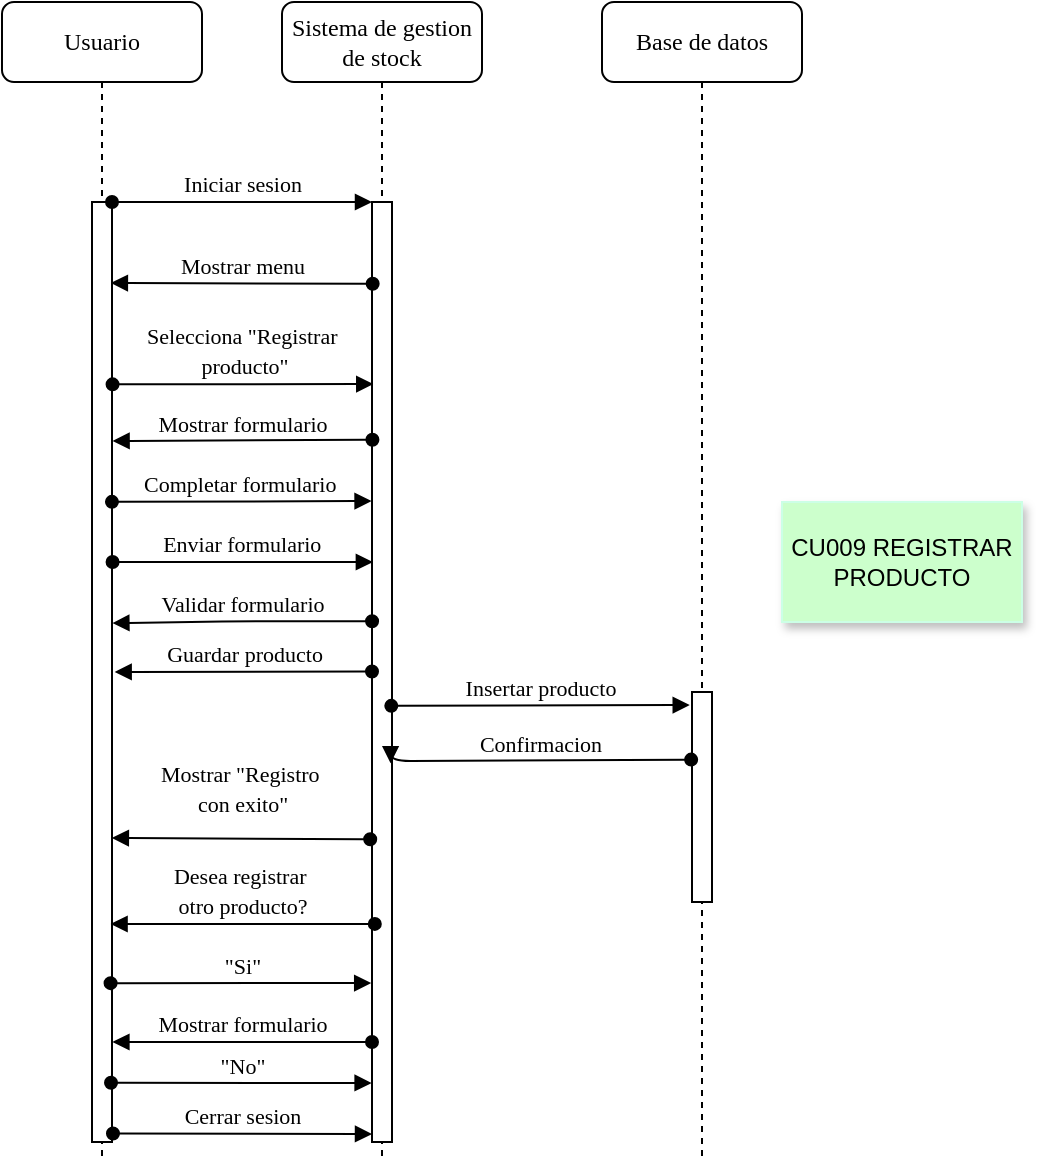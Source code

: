 <mxfile version="24.7.16">
  <diagram name="Page-1" id="13e1069c-82ec-6db2-03f1-153e76fe0fe0">
    <mxGraphModel dx="1313" dy="696" grid="1" gridSize="10" guides="1" tooltips="1" connect="1" arrows="1" fold="1" page="1" pageScale="1" pageWidth="1100" pageHeight="850" background="none" math="0" shadow="0">
      <root>
        <mxCell id="0" />
        <mxCell id="1" parent="0" />
        <mxCell id="7baba1c4bc27f4b0-2" value="Sistema de gestion de stock" style="shape=umlLifeline;perimeter=lifelinePerimeter;whiteSpace=wrap;html=1;container=1;collapsible=0;recursiveResize=0;outlineConnect=0;rounded=1;shadow=0;comic=0;labelBackgroundColor=none;strokeWidth=1;fontFamily=Verdana;fontSize=12;align=center;" parent="1" vertex="1">
          <mxGeometry x="240" y="80" width="100" height="580" as="geometry" />
        </mxCell>
        <mxCell id="7baba1c4bc27f4b0-10" value="" style="html=1;points=[];perimeter=orthogonalPerimeter;rounded=0;shadow=0;comic=0;labelBackgroundColor=none;strokeWidth=1;fontFamily=Verdana;fontSize=12;align=center;" parent="7baba1c4bc27f4b0-2" vertex="1">
          <mxGeometry x="45" y="100" width="10" height="470" as="geometry" />
        </mxCell>
        <mxCell id="7baba1c4bc27f4b0-3" value="Base de datos" style="shape=umlLifeline;perimeter=lifelinePerimeter;whiteSpace=wrap;html=1;container=1;collapsible=0;recursiveResize=0;outlineConnect=0;rounded=1;shadow=0;comic=0;labelBackgroundColor=none;strokeWidth=1;fontFamily=Verdana;fontSize=12;align=center;" parent="1" vertex="1">
          <mxGeometry x="400" y="80" width="100" height="580" as="geometry" />
        </mxCell>
        <mxCell id="7baba1c4bc27f4b0-13" value="" style="html=1;points=[];perimeter=orthogonalPerimeter;rounded=0;shadow=0;comic=0;labelBackgroundColor=none;strokeWidth=1;fontFamily=Verdana;fontSize=12;align=center;" parent="7baba1c4bc27f4b0-3" vertex="1">
          <mxGeometry x="45" y="345" width="10" height="105" as="geometry" />
        </mxCell>
        <mxCell id="7baba1c4bc27f4b0-8" value="Usuario" style="shape=umlLifeline;perimeter=lifelinePerimeter;whiteSpace=wrap;html=1;container=1;collapsible=0;recursiveResize=0;outlineConnect=0;rounded=1;shadow=0;comic=0;labelBackgroundColor=none;strokeWidth=1;fontFamily=Verdana;fontSize=12;align=center;" parent="1" vertex="1">
          <mxGeometry x="100" y="80" width="100" height="580" as="geometry" />
        </mxCell>
        <mxCell id="7baba1c4bc27f4b0-9" value="" style="html=1;points=[];perimeter=orthogonalPerimeter;rounded=0;shadow=0;comic=0;labelBackgroundColor=none;strokeWidth=1;fontFamily=Verdana;fontSize=12;align=center;" parent="7baba1c4bc27f4b0-8" vertex="1">
          <mxGeometry x="45" y="100" width="10" height="470" as="geometry" />
        </mxCell>
        <mxCell id="7baba1c4bc27f4b0-11" value="&lt;font style=&quot;font-size: 11px;&quot;&gt;Iniciar sesion&lt;/font&gt;" style="html=1;verticalAlign=bottom;endArrow=block;entryX=0;entryY=0;labelBackgroundColor=none;fontFamily=Verdana;fontSize=12;edgeStyle=elbowEdgeStyle;elbow=vertical;startArrow=oval;startFill=1;" parent="1" source="7baba1c4bc27f4b0-9" target="7baba1c4bc27f4b0-10" edge="1">
          <mxGeometry relative="1" as="geometry">
            <mxPoint x="220" y="190" as="sourcePoint" />
          </mxGeometry>
        </mxCell>
        <mxCell id="tiGROchgM4NCG0W9CU8v-2" value="&lt;font style=&quot;font-size: 11px;&quot;&gt;Selecciona &quot;Registrar&amp;nbsp;&lt;/font&gt;&lt;div&gt;&lt;font style=&quot;font-size: 11px;&quot;&gt;producto&quot;&lt;/font&gt;&lt;/div&gt;" style="html=1;verticalAlign=bottom;endArrow=block;labelBackgroundColor=none;fontFamily=Verdana;fontSize=12;edgeStyle=elbowEdgeStyle;elbow=vertical;exitX=1.028;exitY=0.194;exitDx=0;exitDy=0;exitPerimeter=0;entryX=0.063;entryY=0.193;entryDx=0;entryDy=0;entryPerimeter=0;startArrow=oval;startFill=1;" edge="1" parent="1" source="7baba1c4bc27f4b0-9" target="7baba1c4bc27f4b0-10">
          <mxGeometry relative="1" as="geometry">
            <mxPoint x="155" y="271.15" as="sourcePoint" />
            <mxPoint x="284.58" y="270" as="targetPoint" />
          </mxGeometry>
        </mxCell>
        <mxCell id="tiGROchgM4NCG0W9CU8v-4" value="&lt;font style=&quot;font-size: 11px;&quot;&gt;Completar formulario&amp;nbsp;&lt;/font&gt;" style="html=1;verticalAlign=bottom;endArrow=block;labelBackgroundColor=none;fontFamily=Verdana;fontSize=12;edgeStyle=elbowEdgeStyle;elbow=vertical;exitX=0.998;exitY=0.319;exitDx=0;exitDy=0;exitPerimeter=0;entryX=-0.022;entryY=0.317;entryDx=0;entryDy=0;entryPerimeter=0;startArrow=oval;startFill=1;" edge="1" parent="1" source="7baba1c4bc27f4b0-9" target="7baba1c4bc27f4b0-10">
          <mxGeometry relative="1" as="geometry">
            <mxPoint x="160" y="331.15" as="sourcePoint" />
            <mxPoint x="280" y="330" as="targetPoint" />
          </mxGeometry>
        </mxCell>
        <mxCell id="tiGROchgM4NCG0W9CU8v-8" value="&lt;font style=&quot;font-size: 11px;&quot;&gt;Insertar producto&lt;/font&gt;" style="html=1;verticalAlign=bottom;endArrow=block;labelBackgroundColor=none;fontFamily=Verdana;fontSize=12;edgeStyle=elbowEdgeStyle;elbow=vertical;exitX=0.965;exitY=0.536;exitDx=0;exitDy=0;exitPerimeter=0;entryX=-0.113;entryY=0.06;entryDx=0;entryDy=0;entryPerimeter=0;startArrow=oval;startFill=1;" edge="1" parent="1" source="7baba1c4bc27f4b0-10" target="7baba1c4bc27f4b0-13">
          <mxGeometry relative="1" as="geometry">
            <mxPoint x="300" y="431.15" as="sourcePoint" />
            <mxPoint x="429.58" y="430" as="targetPoint" />
          </mxGeometry>
        </mxCell>
        <mxCell id="tiGROchgM4NCG0W9CU8v-9" value="&lt;font style=&quot;font-size: 11px;&quot;&gt;Confirmacion&lt;/font&gt;" style="html=1;verticalAlign=bottom;endArrow=block;entryX=0.93;entryY=0.597;labelBackgroundColor=none;fontFamily=Verdana;fontSize=12;edgeStyle=elbowEdgeStyle;elbow=vertical;entryDx=0;entryDy=0;entryPerimeter=0;exitX=-0.043;exitY=0.322;exitDx=0;exitDy=0;exitPerimeter=0;startArrow=oval;startFill=1;" edge="1" parent="1" source="7baba1c4bc27f4b0-13" target="7baba1c4bc27f4b0-10">
          <mxGeometry relative="1" as="geometry">
            <mxPoint x="435" y="460" as="sourcePoint" />
            <mxPoint x="310.0" y="460.44" as="targetPoint" />
          </mxGeometry>
        </mxCell>
        <mxCell id="tiGROchgM4NCG0W9CU8v-1" value="&lt;font style=&quot;font-size: 11px;&quot;&gt;Mostrar menu&lt;/font&gt;" style="html=1;verticalAlign=bottom;endArrow=block;entryX=0.944;entryY=0.085;labelBackgroundColor=none;fontFamily=Verdana;fontSize=12;edgeStyle=elbowEdgeStyle;elbow=vertical;entryDx=0;entryDy=0;entryPerimeter=0;exitX=0.033;exitY=0.087;exitDx=0;exitDy=0;exitPerimeter=0;startArrow=oval;startFill=1;" edge="1" parent="1" source="7baba1c4bc27f4b0-10" target="7baba1c4bc27f4b0-9">
          <mxGeometry relative="1" as="geometry">
            <mxPoint x="280" y="220" as="sourcePoint" />
            <mxPoint x="155.0" y="220.44" as="targetPoint" />
          </mxGeometry>
        </mxCell>
        <mxCell id="tiGROchgM4NCG0W9CU8v-3" value="&lt;font style=&quot;font-size: 11px;&quot;&gt;Mostrar formulario&lt;/font&gt;" style="html=1;verticalAlign=bottom;endArrow=block;labelBackgroundColor=none;fontFamily=Verdana;fontSize=12;edgeStyle=elbowEdgeStyle;elbow=vertical;exitX=0.021;exitY=0.253;exitDx=0;exitDy=0;exitPerimeter=0;entryX=1.03;entryY=0.255;entryDx=0;entryDy=0;entryPerimeter=0;startArrow=oval;startFill=1;" edge="1" parent="1" source="7baba1c4bc27f4b0-10" target="7baba1c4bc27f4b0-9">
          <mxGeometry relative="1" as="geometry">
            <mxPoint x="275" y="300" as="sourcePoint" />
            <mxPoint x="160" y="300" as="targetPoint" />
          </mxGeometry>
        </mxCell>
        <mxCell id="tiGROchgM4NCG0W9CU8v-5" value="&lt;font style=&quot;font-size: 11px;&quot;&gt;Enviar formulario&amp;nbsp;&lt;/font&gt;" style="html=1;verticalAlign=bottom;endArrow=block;labelBackgroundColor=none;fontFamily=Verdana;fontSize=12;edgeStyle=elbowEdgeStyle;elbow=vertical;exitX=1.029;exitY=0.383;exitDx=0;exitDy=0;exitPerimeter=0;entryX=0.044;entryY=0.382;entryDx=0;entryDy=0;entryPerimeter=0;startArrow=oval;startFill=1;" edge="1" parent="1" source="7baba1c4bc27f4b0-9" target="7baba1c4bc27f4b0-10">
          <mxGeometry relative="1" as="geometry">
            <mxPoint x="160" y="360" as="sourcePoint" />
            <mxPoint x="270" y="360" as="targetPoint" />
          </mxGeometry>
        </mxCell>
        <mxCell id="tiGROchgM4NCG0W9CU8v-6" value="&lt;font style=&quot;font-size: 11px;&quot;&gt;Validar formulario&lt;/font&gt;" style="html=1;verticalAlign=bottom;endArrow=block;entryX=1.019;entryY=0.448;labelBackgroundColor=none;fontFamily=Verdana;fontSize=12;edgeStyle=elbowEdgeStyle;elbow=horizontal;entryDx=0;entryDy=0;entryPerimeter=0;exitX=0.004;exitY=0.446;exitDx=0;exitDy=0;exitPerimeter=0;startArrow=oval;startFill=1;" edge="1" parent="1" source="7baba1c4bc27f4b0-10" target="7baba1c4bc27f4b0-9">
          <mxGeometry relative="1" as="geometry">
            <mxPoint x="280" y="390" as="sourcePoint" />
            <mxPoint x="160.0" y="390.44" as="targetPoint" />
          </mxGeometry>
        </mxCell>
        <mxCell id="tiGROchgM4NCG0W9CU8v-7" value="&lt;font style=&quot;font-size: 11px;&quot;&gt;Guardar producto&lt;/font&gt;" style="html=1;verticalAlign=bottom;endArrow=block;entryX=1.134;entryY=0.5;labelBackgroundColor=none;fontFamily=Verdana;fontSize=12;edgeStyle=elbowEdgeStyle;elbow=vertical;entryDx=0;entryDy=0;entryPerimeter=0;startArrow=oval;startFill=1;" edge="1" parent="1" target="7baba1c4bc27f4b0-9">
          <mxGeometry relative="1" as="geometry">
            <mxPoint x="285" y="414.78" as="sourcePoint" />
            <mxPoint x="160.0" y="415.22" as="targetPoint" />
          </mxGeometry>
        </mxCell>
        <mxCell id="tiGROchgM4NCG0W9CU8v-10" value="&lt;font style=&quot;font-size: 11px;&quot;&gt;Mostrar &quot;Registro&amp;nbsp;&lt;/font&gt;&lt;div&gt;&lt;font style=&quot;font-size: 11px;&quot;&gt;con exito&quot;&lt;/font&gt;&lt;/div&gt;" style="html=1;verticalAlign=bottom;endArrow=block;labelBackgroundColor=none;fontFamily=Verdana;fontSize=12;edgeStyle=elbowEdgeStyle;elbow=vertical;exitX=-0.09;exitY=0.678;exitDx=0;exitDy=0;exitPerimeter=0;entryX=0.993;entryY=0.675;entryDx=0;entryDy=0;entryPerimeter=0;startArrow=oval;startFill=1;" edge="1" parent="1" source="7baba1c4bc27f4b0-10" target="7baba1c4bc27f4b0-9">
          <mxGeometry x="-0.004" y="-8" relative="1" as="geometry">
            <mxPoint x="280" y="530" as="sourcePoint" />
            <mxPoint x="180" y="500" as="targetPoint" />
            <mxPoint as="offset" />
          </mxGeometry>
        </mxCell>
        <mxCell id="tiGROchgM4NCG0W9CU8v-11" value="&lt;font style=&quot;font-size: 11px;&quot;&gt;Desea registrar&amp;nbsp;&lt;/font&gt;&lt;div&gt;&lt;font style=&quot;font-size: 11px;&quot;&gt;otro producto?&lt;/font&gt;&lt;/div&gt;" style="html=1;verticalAlign=bottom;endArrow=block;entryX=0.929;entryY=0.768;labelBackgroundColor=none;fontFamily=Verdana;fontSize=12;edgeStyle=elbowEdgeStyle;elbow=vertical;entryDx=0;entryDy=0;entryPerimeter=0;exitX=0.14;exitY=0.768;exitDx=0;exitDy=0;exitPerimeter=0;startArrow=oval;startFill=1;" edge="1" parent="1" source="7baba1c4bc27f4b0-10" target="7baba1c4bc27f4b0-9">
          <mxGeometry relative="1" as="geometry">
            <mxPoint x="280" y="541" as="sourcePoint" />
            <mxPoint x="170.0" y="540.44" as="targetPoint" />
          </mxGeometry>
        </mxCell>
        <mxCell id="tiGROchgM4NCG0W9CU8v-12" value="&lt;font style=&quot;font-size: 11px;&quot;&gt;&quot;Si&quot;&lt;/font&gt;" style="html=1;verticalAlign=bottom;endArrow=block;labelBackgroundColor=none;fontFamily=Verdana;fontSize=12;edgeStyle=elbowEdgeStyle;elbow=vertical;exitX=0.929;exitY=0.831;exitDx=0;exitDy=0;exitPerimeter=0;entryX=-0.04;entryY=0.83;entryDx=0;entryDy=0;entryPerimeter=0;startArrow=oval;startFill=1;" edge="1" parent="1" source="7baba1c4bc27f4b0-9" target="7baba1c4bc27f4b0-10">
          <mxGeometry relative="1" as="geometry">
            <mxPoint x="165.42" y="571.15" as="sourcePoint" />
            <mxPoint x="280" y="570" as="targetPoint" />
          </mxGeometry>
        </mxCell>
        <mxCell id="tiGROchgM4NCG0W9CU8v-13" value="&lt;font style=&quot;font-size: 11px;&quot;&gt;Mostrar formulario&lt;/font&gt;" style="html=1;verticalAlign=bottom;endArrow=block;entryX=1.02;entryY=0.893;labelBackgroundColor=none;fontFamily=Verdana;fontSize=12;edgeStyle=elbowEdgeStyle;elbow=vertical;entryDx=0;entryDy=0;entryPerimeter=0;startArrow=oval;startFill=1;" edge="1" parent="1" target="7baba1c4bc27f4b0-9">
          <mxGeometry relative="1" as="geometry">
            <mxPoint x="285" y="600" as="sourcePoint" />
            <mxPoint x="160.0" y="600.44" as="targetPoint" />
          </mxGeometry>
        </mxCell>
        <mxCell id="tiGROchgM4NCG0W9CU8v-14" value="&lt;font style=&quot;font-size: 11px;&quot;&gt;&quot;No&quot;&lt;/font&gt;" style="html=1;verticalAlign=bottom;endArrow=block;labelBackgroundColor=none;fontFamily=Verdana;fontSize=12;edgeStyle=elbowEdgeStyle;elbow=vertical;exitX=0.951;exitY=0.937;exitDx=0;exitDy=0;exitPerimeter=0;entryX=-0.02;entryY=0.938;entryDx=0;entryDy=0;entryPerimeter=0;startArrow=oval;startFill=1;" edge="1" parent="1" source="7baba1c4bc27f4b0-9" target="7baba1c4bc27f4b0-10">
          <mxGeometry relative="1" as="geometry">
            <mxPoint x="155.42" y="621.15" as="sourcePoint" />
            <mxPoint x="285.0" y="620" as="targetPoint" />
          </mxGeometry>
        </mxCell>
        <mxCell id="tiGROchgM4NCG0W9CU8v-15" value="&lt;font style=&quot;font-size: 11px;&quot;&gt;Cerrar sesion&lt;/font&gt;" style="html=1;verticalAlign=bottom;endArrow=block;labelBackgroundColor=none;fontFamily=Verdana;fontSize=12;edgeStyle=elbowEdgeStyle;elbow=vertical;exitX=1.049;exitY=0.991;exitDx=0;exitDy=0;exitPerimeter=0;entryX=0;entryY=0.991;entryDx=0;entryDy=0;entryPerimeter=0;startArrow=oval;startFill=1;" edge="1" parent="1" source="7baba1c4bc27f4b0-9" target="7baba1c4bc27f4b0-10">
          <mxGeometry relative="1" as="geometry">
            <mxPoint x="155.42" y="651.15" as="sourcePoint" />
            <mxPoint x="285.0" y="650" as="targetPoint" />
          </mxGeometry>
        </mxCell>
        <mxCell id="tiGROchgM4NCG0W9CU8v-16" value="CU009 REGISTRAR PRODUCTO" style="rounded=0;whiteSpace=wrap;html=1;shadow=1;strokeColor=#CCFFE6;fillColor=#CCFFCC;" vertex="1" parent="1">
          <mxGeometry x="490" y="330" width="120" height="60" as="geometry" />
        </mxCell>
      </root>
    </mxGraphModel>
  </diagram>
</mxfile>
